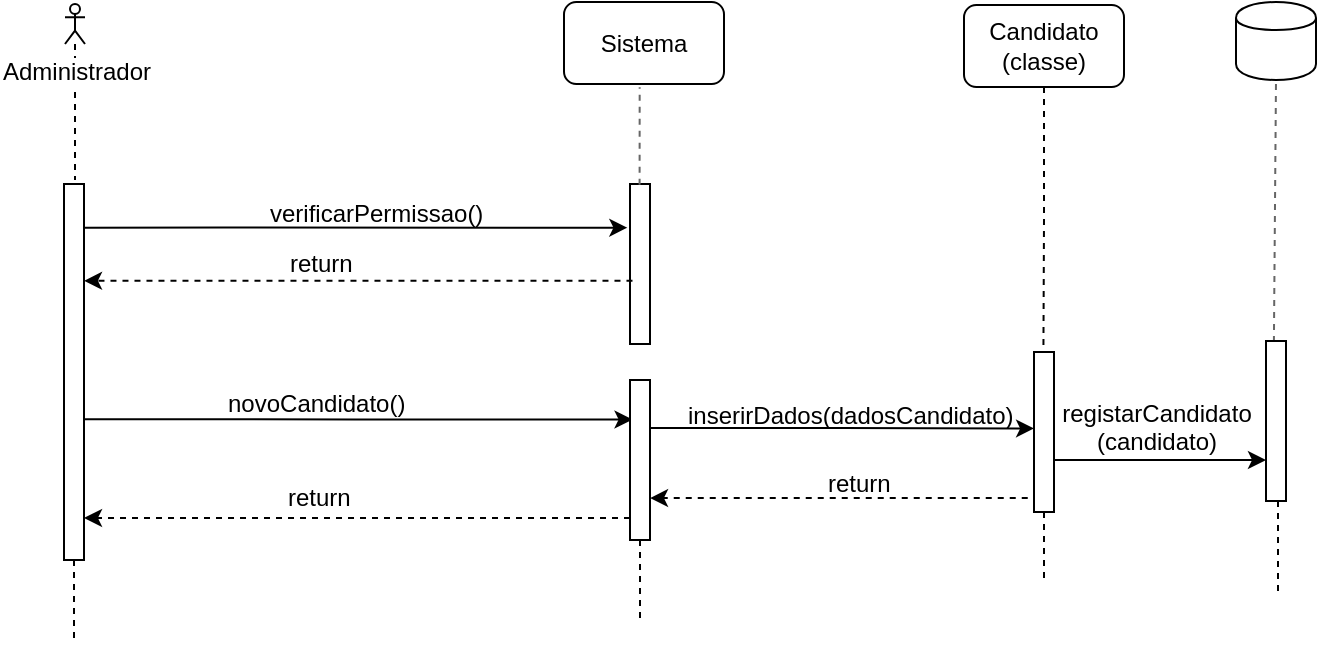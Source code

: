 <mxfile version="12.0.0" type="device" pages="1"><diagram id="rA751sVKyLjmvcsYQQhR" name="Page-1"><mxGraphModel dx="813" dy="489" grid="1" gridSize="10" guides="1" tooltips="1" connect="1" arrows="1" fold="1" page="1" pageScale="1" pageWidth="1169" pageHeight="827" math="0" shadow="0"><root><mxCell id="0"/><mxCell id="1" parent="0"/><mxCell id="Wxv8YKwXDUNMFanN_8jl-38" style="rounded=0;orthogonalLoop=1;jettySize=auto;html=1;endArrow=none;endFill=0;dashed=1;" parent="1" source="cRmKjPNNhjUA1rrWqGOF-1" edge="1"><mxGeometry relative="1" as="geometry"><mxPoint x="85.5" y="480" as="targetPoint"/><mxPoint x="86" y="440" as="sourcePoint"/></mxGeometry></mxCell><mxCell id="cRmKjPNNhjUA1rrWqGOF-1" value="Administrador" style="shape=umlActor;verticalLabelPosition=bottom;labelBackgroundColor=#ffffff;verticalAlign=top;html=1;outlineConnect=0;" parent="1" vertex="1"><mxGeometry x="80.5" y="392" width="10" height="20" as="geometry"/></mxCell><mxCell id="J2khHITQ53_jol2gWgfF-10" style="edgeStyle=orthogonalEdgeStyle;rounded=0;orthogonalLoop=1;jettySize=auto;html=1;entryX=-0.133;entryY=0.198;entryDx=0;entryDy=0;entryPerimeter=0;endArrow=classic;endFill=1;" edge="1" parent="1"><mxGeometry relative="1" as="geometry"><mxPoint x="90" y="503.833" as="sourcePoint"/><mxPoint x="361.667" y="503.833" as="targetPoint"/><Array as="points"><mxPoint x="160" y="504"/><mxPoint x="160" y="504"/></Array></mxGeometry></mxCell><mxCell id="J2khHITQ53_jol2gWgfF-18" style="edgeStyle=none;rounded=0;orthogonalLoop=1;jettySize=auto;html=1;endArrow=none;endFill=0;dashed=1;" edge="1" parent="1" source="cRmKjPNNhjUA1rrWqGOF-12"><mxGeometry relative="1" as="geometry"><mxPoint x="85" y="710" as="targetPoint"/></mxGeometry></mxCell><mxCell id="cRmKjPNNhjUA1rrWqGOF-12" value="" style="html=1;points=[];perimeter=orthogonalPerimeter;gradientColor=none;" parent="1" vertex="1"><mxGeometry x="80" y="482" width="10" height="188" as="geometry"/></mxCell><mxCell id="cRmKjPNNhjUA1rrWqGOF-31" value="" style="endArrow=none;dashed=1;html=1;strokeColor=#666666;entryX=0.5;entryY=1;entryDx=0;entryDy=0;exitX=0.395;exitY=0.006;exitDx=0;exitDy=0;exitPerimeter=0;" parent="1" target="Wxv8YKwXDUNMFanN_8jl-18" edge="1" source="Wxv8YKwXDUNMFanN_8jl-71"><mxGeometry width="50" height="50" relative="1" as="geometry"><mxPoint x="686" y="482" as="sourcePoint"/><mxPoint x="676" y="490" as="targetPoint"/></mxGeometry></mxCell><mxCell id="Wxv8YKwXDUNMFanN_8jl-25" style="edgeStyle=orthogonalEdgeStyle;rounded=0;orthogonalLoop=1;jettySize=auto;html=1;entryX=0.128;entryY=0.247;entryDx=0;entryDy=0;entryPerimeter=0;" parent="1" target="Wxv8YKwXDUNMFanN_8jl-24" edge="1"><mxGeometry relative="1" as="geometry"><mxPoint x="90" y="599.667" as="sourcePoint"/><mxPoint x="350" y="610" as="targetPoint"/><Array as="points"><mxPoint x="226" y="600"/></Array></mxGeometry></mxCell><mxCell id="Wxv8YKwXDUNMFanN_8jl-5" value="novoCandidato()" style="text;html=1;resizable=0;points=[];autosize=1;align=left;verticalAlign=top;spacingTop=-4;" parent="1" vertex="1"><mxGeometry x="160" y="582" width="100" height="20" as="geometry"/></mxCell><mxCell id="Wxv8YKwXDUNMFanN_8jl-11" value="Sistema" style="rounded=1;whiteSpace=wrap;html=1;" parent="1" vertex="1"><mxGeometry x="330" y="391" width="80" height="41" as="geometry"/></mxCell><mxCell id="J2khHITQ53_jol2gWgfF-15" style="edgeStyle=orthogonalEdgeStyle;rounded=0;orthogonalLoop=1;jettySize=auto;html=1;endArrow=none;endFill=0;entryX=0.471;entryY=-0.004;entryDx=0;entryDy=0;entryPerimeter=0;dashed=1;" edge="1" parent="1" source="Wxv8YKwXDUNMFanN_8jl-12" target="J2khHITQ53_jol2gWgfF-14"><mxGeometry relative="1" as="geometry"><mxPoint x="570" y="480" as="targetPoint"/></mxGeometry></mxCell><mxCell id="Wxv8YKwXDUNMFanN_8jl-12" value="Candidato&lt;br&gt;(classe)" style="rounded=1;whiteSpace=wrap;html=1;" parent="1" vertex="1"><mxGeometry x="530" y="392.5" width="80" height="41" as="geometry"/></mxCell><mxCell id="Wxv8YKwXDUNMFanN_8jl-13" value="" style="html=1;points=[];perimeter=orthogonalPerimeter;gradientColor=none;" parent="1" vertex="1"><mxGeometry x="363" y="482" width="10" height="80" as="geometry"/></mxCell><mxCell id="Wxv8YKwXDUNMFanN_8jl-14" value="" style="endArrow=none;dashed=1;html=1;entryX=0.473;entryY=1.039;entryDx=0;entryDy=0;strokeColor=#666666;entryPerimeter=0;exitX=0.48;exitY=0.005;exitDx=0;exitDy=0;exitPerimeter=0;" parent="1" source="Wxv8YKwXDUNMFanN_8jl-13" target="Wxv8YKwXDUNMFanN_8jl-11" edge="1"><mxGeometry width="50" height="50" relative="1" as="geometry"><mxPoint x="330" y="604" as="sourcePoint"/><mxPoint x="330" y="457.5" as="targetPoint"/></mxGeometry></mxCell><mxCell id="Wxv8YKwXDUNMFanN_8jl-18" value="" style="shape=cylinder;whiteSpace=wrap;html=1;boundedLbl=1;backgroundOutline=1;" parent="1" vertex="1"><mxGeometry x="666" y="391" width="40" height="39" as="geometry"/></mxCell><mxCell id="Wxv8YKwXDUNMFanN_8jl-28" style="edgeStyle=orthogonalEdgeStyle;rounded=0;orthogonalLoop=1;jettySize=auto;html=1;entryX=0.005;entryY=0.478;entryDx=0;entryDy=0;entryPerimeter=0;" parent="1" edge="1" target="J2khHITQ53_jol2gWgfF-14"><mxGeometry relative="1" as="geometry"><mxPoint x="373" y="603.961" as="sourcePoint"/><mxPoint x="476.621" y="603.961" as="targetPoint"/><Array as="points"><mxPoint x="469" y="604"/></Array></mxGeometry></mxCell><mxCell id="Wxv8YKwXDUNMFanN_8jl-32" style="edgeStyle=orthogonalEdgeStyle;rounded=0;orthogonalLoop=1;jettySize=auto;html=1;entryX=1;entryY=0.794;entryDx=0;entryDy=0;entryPerimeter=0;dashed=1;" parent="1" edge="1"><mxGeometry relative="1" as="geometry"><mxPoint x="90" y="649" as="targetPoint"/><Array as="points"><mxPoint x="290" y="649"/><mxPoint x="290" y="649"/></Array><mxPoint x="363" y="649" as="sourcePoint"/></mxGeometry></mxCell><mxCell id="J2khHITQ53_jol2gWgfF-19" style="edgeStyle=none;rounded=0;orthogonalLoop=1;jettySize=auto;html=1;dashed=1;endArrow=none;endFill=0;" edge="1" parent="1" source="Wxv8YKwXDUNMFanN_8jl-24"><mxGeometry relative="1" as="geometry"><mxPoint x="368" y="700" as="targetPoint"/></mxGeometry></mxCell><mxCell id="Wxv8YKwXDUNMFanN_8jl-24" value="" style="html=1;points=[];perimeter=orthogonalPerimeter;gradientColor=none;" parent="1" vertex="1"><mxGeometry x="363" y="580" width="10" height="80" as="geometry"/></mxCell><mxCell id="Wxv8YKwXDUNMFanN_8jl-30" style="edgeStyle=orthogonalEdgeStyle;rounded=0;orthogonalLoop=1;jettySize=auto;html=1;dashed=1;exitX=0.036;exitY=0.707;exitDx=0;exitDy=0;exitPerimeter=0;" parent="1" edge="1"><mxGeometry relative="1" as="geometry"><mxPoint x="565.286" y="636.429" as="sourcePoint"/><mxPoint x="373" y="639.019" as="targetPoint"/><Array as="points"><mxPoint x="565" y="639"/></Array></mxGeometry></mxCell><mxCell id="Wxv8YKwXDUNMFanN_8jl-29" value="inserirDados(dadosCandidato)" style="text;html=1;resizable=0;points=[];autosize=1;align=left;verticalAlign=top;spacingTop=-4;" parent="1" vertex="1"><mxGeometry x="390" y="588" width="180" height="20" as="geometry"/></mxCell><mxCell id="Wxv8YKwXDUNMFanN_8jl-33" value="return" style="text;html=1;resizable=0;points=[];autosize=1;align=left;verticalAlign=top;spacingTop=-4;" parent="1" vertex="1"><mxGeometry x="190" y="629" width="50" height="20" as="geometry"/></mxCell><mxCell id="Wxv8YKwXDUNMFanN_8jl-75" style="edgeStyle=none;rounded=0;orthogonalLoop=1;jettySize=auto;html=1;endArrow=none;endFill=0;dashed=1;" parent="1" source="Wxv8YKwXDUNMFanN_8jl-71" edge="1"><mxGeometry relative="1" as="geometry"><mxPoint x="687" y="688.5" as="targetPoint"/></mxGeometry></mxCell><mxCell id="Wxv8YKwXDUNMFanN_8jl-71" value="" style="html=1;points=[];perimeter=orthogonalPerimeter;gradientColor=none;" parent="1" vertex="1"><mxGeometry x="681" y="560.5" width="10" height="80" as="geometry"/></mxCell><mxCell id="J2khHITQ53_jol2gWgfF-11" value="verificarPermissao()" style="text;html=1;resizable=0;points=[];autosize=1;align=left;verticalAlign=top;spacingTop=-4;" vertex="1" parent="1"><mxGeometry x="181" y="487" width="120" height="20" as="geometry"/></mxCell><mxCell id="J2khHITQ53_jol2gWgfF-12" style="edgeStyle=orthogonalEdgeStyle;rounded=0;orthogonalLoop=1;jettySize=auto;html=1;dashed=1;exitX=0.124;exitY=0.605;exitDx=0;exitDy=0;exitPerimeter=0;" edge="1" parent="1" source="Wxv8YKwXDUNMFanN_8jl-13" target="cRmKjPNNhjUA1rrWqGOF-12"><mxGeometry relative="1" as="geometry"><mxPoint x="130" y="530" as="targetPoint"/><Array as="points"><mxPoint x="150" y="530"/><mxPoint x="150" y="530"/></Array><mxPoint x="350" y="531" as="sourcePoint"/></mxGeometry></mxCell><mxCell id="J2khHITQ53_jol2gWgfF-13" value="return" style="text;html=1;resizable=0;points=[];autosize=1;align=left;verticalAlign=top;spacingTop=-4;" vertex="1" parent="1"><mxGeometry x="191" y="512" width="50" height="20" as="geometry"/></mxCell><mxCell id="J2khHITQ53_jol2gWgfF-17" style="rounded=0;orthogonalLoop=1;jettySize=auto;html=1;endArrow=classic;endFill=1;" edge="1" parent="1" source="J2khHITQ53_jol2gWgfF-14" target="Wxv8YKwXDUNMFanN_8jl-71"><mxGeometry relative="1" as="geometry"><Array as="points"><mxPoint x="620" y="620"/></Array></mxGeometry></mxCell><mxCell id="J2khHITQ53_jol2gWgfF-20" style="edgeStyle=none;rounded=0;orthogonalLoop=1;jettySize=auto;html=1;dashed=1;endArrow=none;endFill=0;" edge="1" parent="1" source="J2khHITQ53_jol2gWgfF-14"><mxGeometry relative="1" as="geometry"><mxPoint x="570" y="680" as="targetPoint"/></mxGeometry></mxCell><mxCell id="J2khHITQ53_jol2gWgfF-14" value="" style="html=1;points=[];perimeter=orthogonalPerimeter;gradientColor=none;" vertex="1" parent="1"><mxGeometry x="565" y="566" width="10" height="80" as="geometry"/></mxCell><mxCell id="J2khHITQ53_jol2gWgfF-16" value="return" style="text;html=1;resizable=0;points=[];autosize=1;align=left;verticalAlign=top;spacingTop=-4;" vertex="1" parent="1"><mxGeometry x="460" y="622" width="50" height="20" as="geometry"/></mxCell><mxCell id="J2khHITQ53_jol2gWgfF-21" value="registarCandidato&lt;br&gt;(candidato)" style="text;html=1;resizable=0;points=[];autosize=1;align=center;verticalAlign=top;spacingTop=-4;" vertex="1" parent="1"><mxGeometry x="571" y="587" width="110" height="30" as="geometry"/></mxCell></root></mxGraphModel></diagram></mxfile>